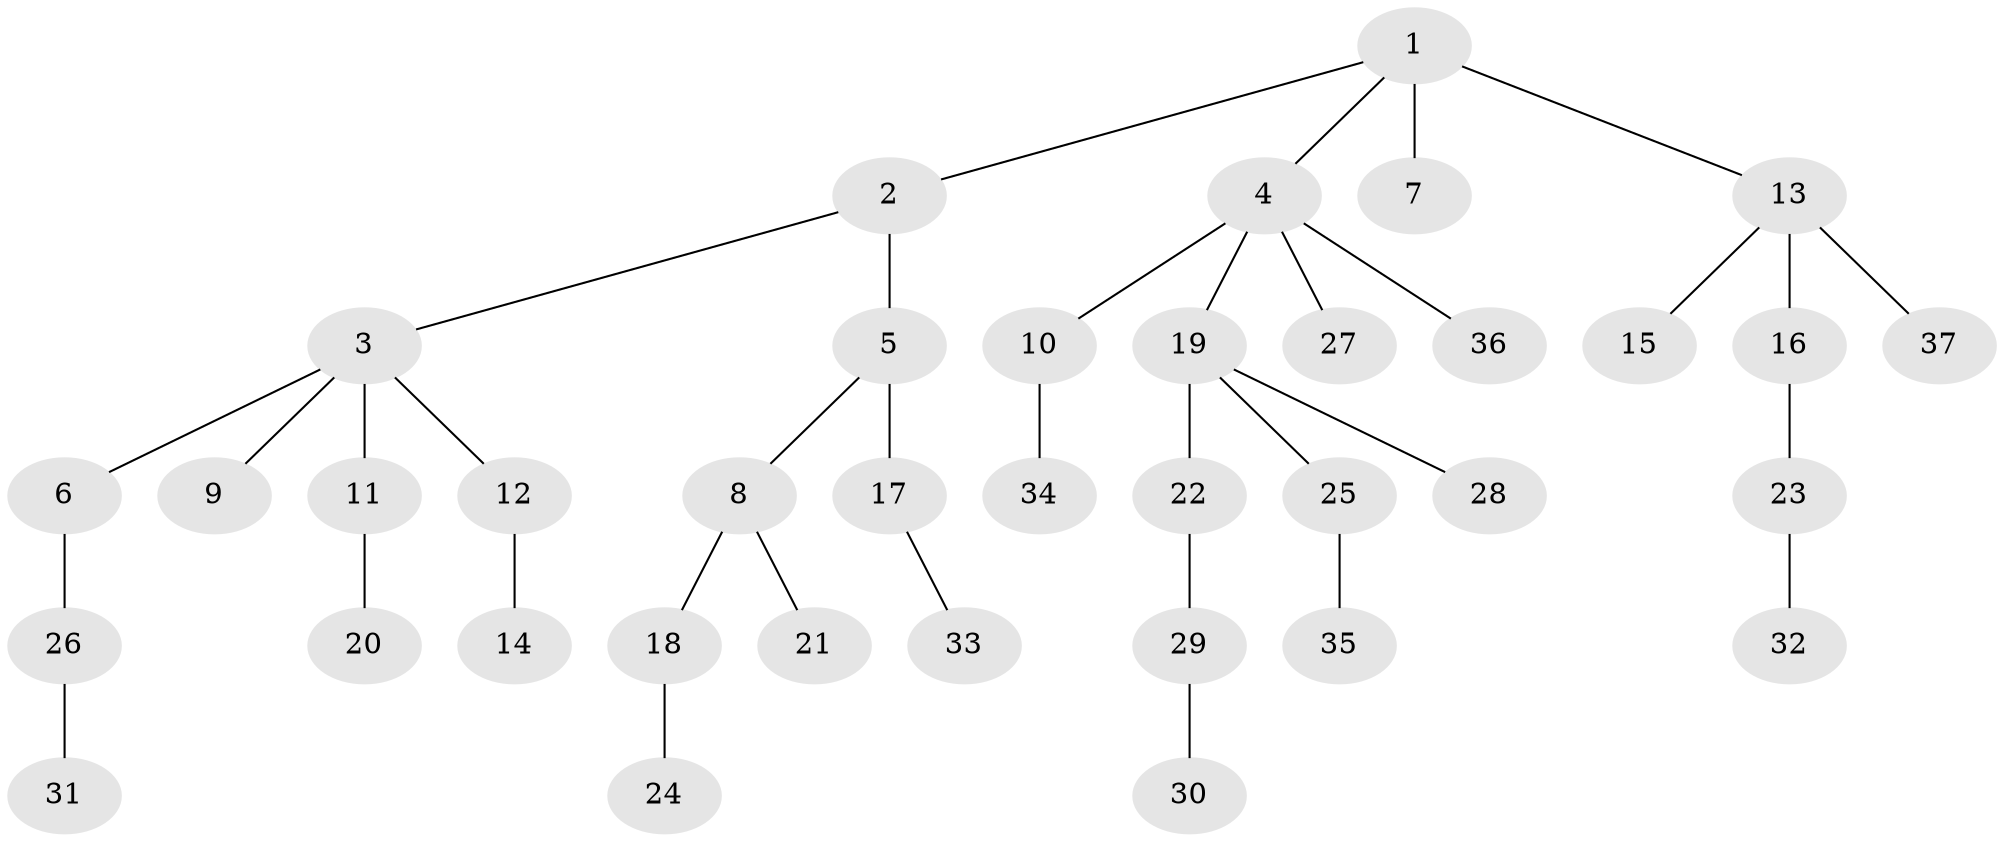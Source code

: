 // original degree distribution, {6: 0.02702702702702703, 4: 0.04054054054054054, 5: 0.02702702702702703, 2: 0.25675675675675674, 3: 0.17567567567567569, 1: 0.47297297297297297}
// Generated by graph-tools (version 1.1) at 2025/36/03/09/25 02:36:39]
// undirected, 37 vertices, 36 edges
graph export_dot {
graph [start="1"]
  node [color=gray90,style=filled];
  1;
  2;
  3;
  4;
  5;
  6;
  7;
  8;
  9;
  10;
  11;
  12;
  13;
  14;
  15;
  16;
  17;
  18;
  19;
  20;
  21;
  22;
  23;
  24;
  25;
  26;
  27;
  28;
  29;
  30;
  31;
  32;
  33;
  34;
  35;
  36;
  37;
  1 -- 2 [weight=1.0];
  1 -- 4 [weight=1.0];
  1 -- 7 [weight=2.0];
  1 -- 13 [weight=1.0];
  2 -- 3 [weight=1.0];
  2 -- 5 [weight=1.0];
  3 -- 6 [weight=1.0];
  3 -- 9 [weight=1.0];
  3 -- 11 [weight=1.0];
  3 -- 12 [weight=1.0];
  4 -- 10 [weight=1.0];
  4 -- 19 [weight=1.0];
  4 -- 27 [weight=1.0];
  4 -- 36 [weight=1.0];
  5 -- 8 [weight=1.0];
  5 -- 17 [weight=2.0];
  6 -- 26 [weight=1.0];
  8 -- 18 [weight=1.0];
  8 -- 21 [weight=1.0];
  10 -- 34 [weight=1.0];
  11 -- 20 [weight=1.0];
  12 -- 14 [weight=1.0];
  13 -- 15 [weight=1.0];
  13 -- 16 [weight=1.0];
  13 -- 37 [weight=2.0];
  16 -- 23 [weight=1.0];
  17 -- 33 [weight=1.0];
  18 -- 24 [weight=2.0];
  19 -- 22 [weight=1.0];
  19 -- 25 [weight=1.0];
  19 -- 28 [weight=1.0];
  22 -- 29 [weight=1.0];
  23 -- 32 [weight=1.0];
  25 -- 35 [weight=1.0];
  26 -- 31 [weight=2.0];
  29 -- 30 [weight=2.0];
}
